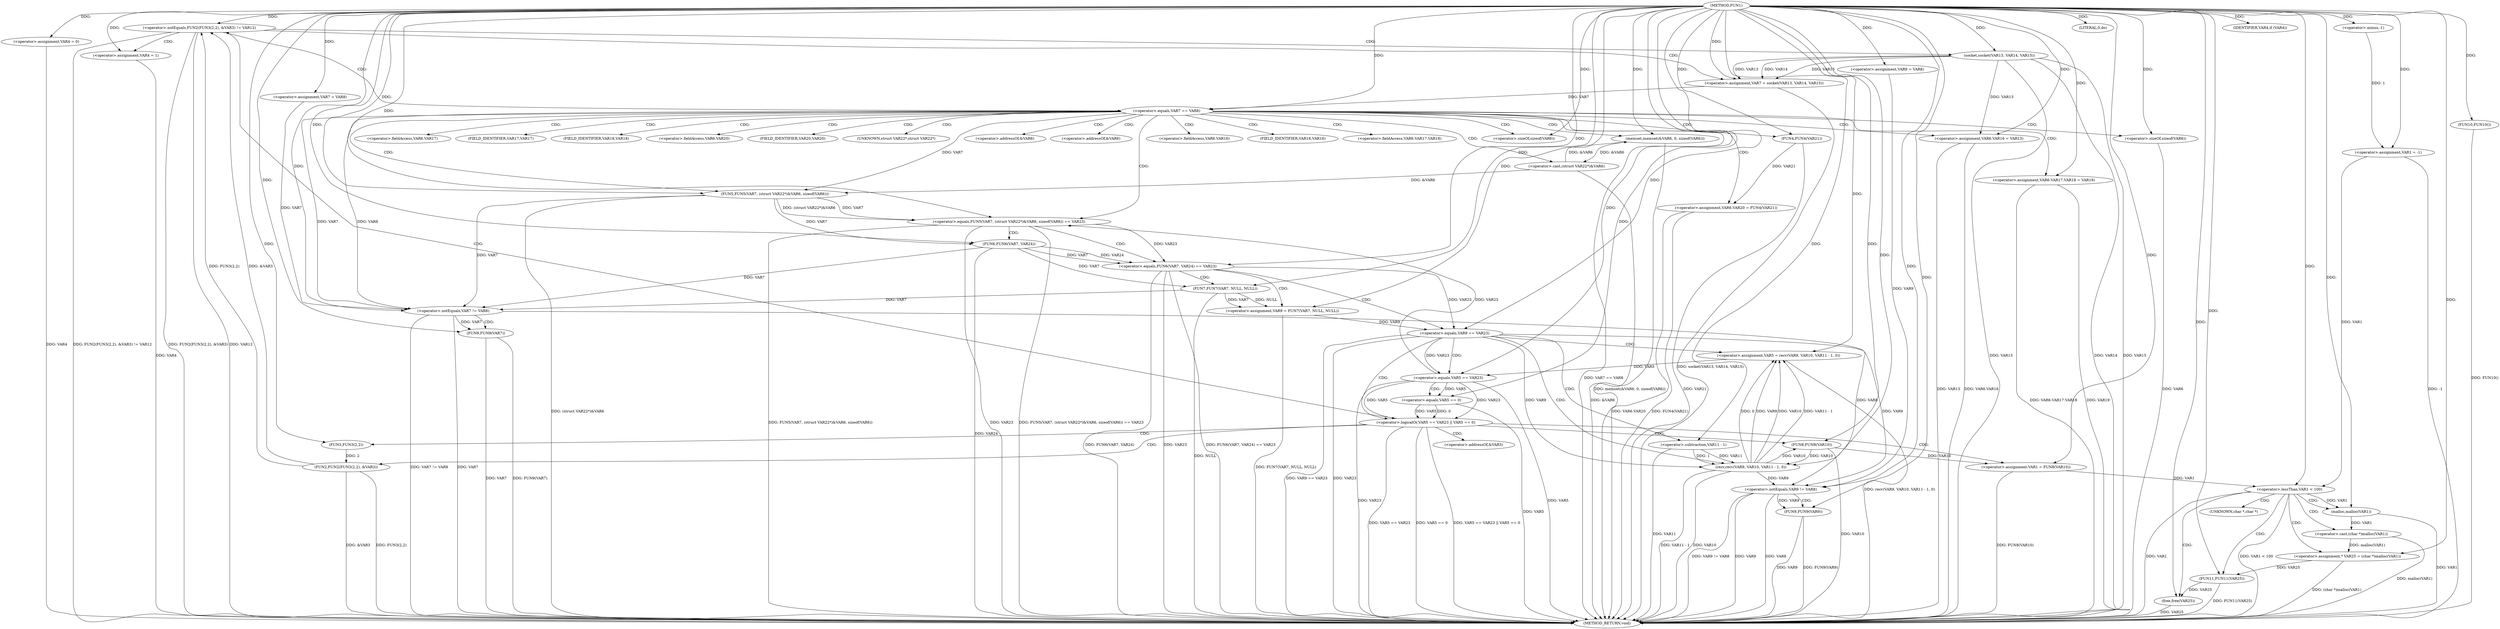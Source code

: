 digraph FUN1 {  
"1000100" [label = "(METHOD,FUN1)" ]
"1000267" [label = "(METHOD_RETURN,void)" ]
"1000103" [label = "(<operator>.assignment,VAR1 = -1)" ]
"1000105" [label = "(<operator>.minus,-1)" ]
"1000110" [label = "(<operator>.assignment,VAR4 = 0)" ]
"1000116" [label = "(<operator>.assignment,VAR7 = VAR8)" ]
"1000120" [label = "(<operator>.assignment,VAR9 = VAR8)" ]
"1000127" [label = "(<operator>.notEquals,FUN2(FUN3(2,2), &VAR3) != VAR12)" ]
"1000128" [label = "(FUN2,FUN2(FUN3(2,2), &VAR3))" ]
"1000129" [label = "(FUN3,FUN3(2,2))" ]
"1000137" [label = "(<operator>.assignment,VAR4 = 1)" ]
"1000140" [label = "(<operator>.assignment,VAR7 = socket(VAR13, VAR14, VAR15))" ]
"1000142" [label = "(socket,socket(VAR13, VAR14, VAR15))" ]
"1000147" [label = "(<operator>.equals,VAR7 == VAR8)" ]
"1000152" [label = "(memset,memset(&VAR6, 0, sizeof(VAR6)))" ]
"1000156" [label = "(<operator>.sizeOf,sizeof(VAR6))" ]
"1000158" [label = "(<operator>.assignment,VAR6.VAR16 = VAR13)" ]
"1000163" [label = "(<operator>.assignment,VAR6.VAR17.VAR18 = VAR19)" ]
"1000170" [label = "(<operator>.assignment,VAR6.VAR20 = FUN4(VAR21))" ]
"1000174" [label = "(FUN4,FUN4(VAR21))" ]
"1000177" [label = "(<operator>.equals,FUN5(VAR7, (struct VAR22*)&VAR6, sizeof(VAR6)) == VAR23)" ]
"1000178" [label = "(FUN5,FUN5(VAR7, (struct VAR22*)&VAR6, sizeof(VAR6)))" ]
"1000180" [label = "(<operator>.cast,(struct VAR22*)&VAR6)" ]
"1000184" [label = "(<operator>.sizeOf,sizeof(VAR6))" ]
"1000190" [label = "(<operator>.equals,FUN6(VAR7, VAR24) == VAR23)" ]
"1000191" [label = "(FUN6,FUN6(VAR7, VAR24))" ]
"1000197" [label = "(<operator>.assignment,VAR9 = FUN7(VAR7, NULL, NULL))" ]
"1000199" [label = "(FUN7,FUN7(VAR7, NULL, NULL))" ]
"1000204" [label = "(<operator>.equals,VAR9 == VAR23)" ]
"1000209" [label = "(<operator>.assignment,VAR5 = recv(VAR9, VAR10, VAR11 - 1, 0))" ]
"1000211" [label = "(recv,recv(VAR9, VAR10, VAR11 - 1, 0))" ]
"1000214" [label = "(<operator>.subtraction,VAR11 - 1)" ]
"1000219" [label = "(<operator>.logicalOr,VAR5 == VAR23 || VAR5 == 0)" ]
"1000220" [label = "(<operator>.equals,VAR5 == VAR23)" ]
"1000223" [label = "(<operator>.equals,VAR5 == 0)" ]
"1000228" [label = "(<operator>.assignment,VAR1 = FUN8(VAR10))" ]
"1000230" [label = "(FUN8,FUN8(VAR10))" ]
"1000232" [label = "(LITERAL,0,do)" ]
"1000234" [label = "(<operator>.notEquals,VAR7 != VAR8)" ]
"1000238" [label = "(FUN9,FUN9(VAR7))" ]
"1000241" [label = "(<operator>.notEquals,VAR9 != VAR8)" ]
"1000245" [label = "(FUN9,FUN9(VAR9))" ]
"1000248" [label = "(IDENTIFIER,VAR4,if (VAR4))" ]
"1000250" [label = "(FUN10,FUN10())" ]
"1000252" [label = "(<operator>.lessThan,VAR1 < 100)" ]
"1000257" [label = "(<operator>.assignment,* VAR25 = (char *)malloc(VAR1))" ]
"1000259" [label = "(<operator>.cast,(char *)malloc(VAR1))" ]
"1000261" [label = "(malloc,malloc(VAR1))" ]
"1000263" [label = "(FUN11,FUN11(VAR25))" ]
"1000265" [label = "(free,free(VAR25))" ]
"1000132" [label = "(<operator>.addressOf,&VAR3)" ]
"1000153" [label = "(<operator>.addressOf,&VAR6)" ]
"1000159" [label = "(<operator>.fieldAccess,VAR6.VAR16)" ]
"1000161" [label = "(FIELD_IDENTIFIER,VAR16,VAR16)" ]
"1000164" [label = "(<operator>.fieldAccess,VAR6.VAR17.VAR18)" ]
"1000165" [label = "(<operator>.fieldAccess,VAR6.VAR17)" ]
"1000167" [label = "(FIELD_IDENTIFIER,VAR17,VAR17)" ]
"1000168" [label = "(FIELD_IDENTIFIER,VAR18,VAR18)" ]
"1000171" [label = "(<operator>.fieldAccess,VAR6.VAR20)" ]
"1000173" [label = "(FIELD_IDENTIFIER,VAR20,VAR20)" ]
"1000181" [label = "(UNKNOWN,struct VAR22*,struct VAR22*)" ]
"1000182" [label = "(<operator>.addressOf,&VAR6)" ]
"1000260" [label = "(UNKNOWN,char *,char *)" ]
  "1000140" -> "1000267"  [ label = "DDG: socket(VAR13, VAR14, VAR15)"] 
  "1000184" -> "1000267"  [ label = "DDG: VAR6"] 
  "1000238" -> "1000267"  [ label = "DDG: VAR7"] 
  "1000220" -> "1000267"  [ label = "DDG: VAR23"] 
  "1000230" -> "1000267"  [ label = "DDG: VAR10"] 
  "1000261" -> "1000267"  [ label = "DDG: VAR1"] 
  "1000245" -> "1000267"  [ label = "DDG: FUN9(VAR9)"] 
  "1000180" -> "1000267"  [ label = "DDG: &VAR6"] 
  "1000257" -> "1000267"  [ label = "DDG: (char *)malloc(VAR1)"] 
  "1000177" -> "1000267"  [ label = "DDG: FUN5(VAR7, (struct VAR22*)&VAR6, sizeof(VAR6))"] 
  "1000158" -> "1000267"  [ label = "DDG: VAR6.VAR16"] 
  "1000163" -> "1000267"  [ label = "DDG: VAR6.VAR17.VAR18"] 
  "1000177" -> "1000267"  [ label = "DDG: VAR23"] 
  "1000220" -> "1000267"  [ label = "DDG: VAR5"] 
  "1000190" -> "1000267"  [ label = "DDG: VAR23"] 
  "1000199" -> "1000267"  [ label = "DDG: NULL"] 
  "1000219" -> "1000267"  [ label = "DDG: VAR5 == 0"] 
  "1000252" -> "1000267"  [ label = "DDG: VAR1"] 
  "1000163" -> "1000267"  [ label = "DDG: VAR19"] 
  "1000234" -> "1000267"  [ label = "DDG: VAR7"] 
  "1000190" -> "1000267"  [ label = "DDG: FUN6(VAR7, VAR24) == VAR23"] 
  "1000103" -> "1000267"  [ label = "DDG: -1"] 
  "1000219" -> "1000267"  [ label = "DDG: VAR5 == VAR23 || VAR5 == 0"] 
  "1000238" -> "1000267"  [ label = "DDG: FUN9(VAR7)"] 
  "1000211" -> "1000267"  [ label = "DDG: VAR11 - 1"] 
  "1000204" -> "1000267"  [ label = "DDG: VAR23"] 
  "1000128" -> "1000267"  [ label = "DDG: &VAR3"] 
  "1000152" -> "1000267"  [ label = "DDG: memset(&VAR6, 0, sizeof(VAR6))"] 
  "1000252" -> "1000267"  [ label = "DDG: VAR1 < 100"] 
  "1000128" -> "1000267"  [ label = "DDG: FUN3(2,2)"] 
  "1000142" -> "1000267"  [ label = "DDG: VAR14"] 
  "1000127" -> "1000267"  [ label = "DDG: VAR12"] 
  "1000190" -> "1000267"  [ label = "DDG: FUN6(VAR7, VAR24)"] 
  "1000263" -> "1000267"  [ label = "DDG: FUN11(VAR25)"] 
  "1000178" -> "1000267"  [ label = "DDG: (struct VAR22*)&VAR6"] 
  "1000127" -> "1000267"  [ label = "DDG: FUN2(FUN3(2,2), &VAR3) != VAR12"] 
  "1000265" -> "1000267"  [ label = "DDG: VAR25"] 
  "1000197" -> "1000267"  [ label = "DDG: FUN7(VAR7, NULL, NULL)"] 
  "1000211" -> "1000267"  [ label = "DDG: VAR10"] 
  "1000191" -> "1000267"  [ label = "DDG: VAR24"] 
  "1000209" -> "1000267"  [ label = "DDG: recv(VAR9, VAR10, VAR11 - 1, 0)"] 
  "1000234" -> "1000267"  [ label = "DDG: VAR7 != VAR8"] 
  "1000241" -> "1000267"  [ label = "DDG: VAR9"] 
  "1000142" -> "1000267"  [ label = "DDG: VAR15"] 
  "1000219" -> "1000267"  [ label = "DDG: VAR5 == VAR23"] 
  "1000170" -> "1000267"  [ label = "DDG: VAR6.VAR20"] 
  "1000142" -> "1000267"  [ label = "DDG: VAR13"] 
  "1000228" -> "1000267"  [ label = "DDG: FUN8(VAR10)"] 
  "1000214" -> "1000267"  [ label = "DDG: VAR11"] 
  "1000177" -> "1000267"  [ label = "DDG: FUN5(VAR7, (struct VAR22*)&VAR6, sizeof(VAR6)) == VAR23"] 
  "1000259" -> "1000267"  [ label = "DDG: malloc(VAR1)"] 
  "1000127" -> "1000267"  [ label = "DDG: FUN2(FUN3(2,2), &VAR3)"] 
  "1000250" -> "1000267"  [ label = "DDG: FUN10()"] 
  "1000137" -> "1000267"  [ label = "DDG: VAR4"] 
  "1000158" -> "1000267"  [ label = "DDG: VAR13"] 
  "1000245" -> "1000267"  [ label = "DDG: VAR9"] 
  "1000241" -> "1000267"  [ label = "DDG: VAR9 != VAR8"] 
  "1000147" -> "1000267"  [ label = "DDG: VAR7 == VAR8"] 
  "1000110" -> "1000267"  [ label = "DDG: VAR4"] 
  "1000170" -> "1000267"  [ label = "DDG: FUN4(VAR21)"] 
  "1000241" -> "1000267"  [ label = "DDG: VAR8"] 
  "1000174" -> "1000267"  [ label = "DDG: VAR21"] 
  "1000223" -> "1000267"  [ label = "DDG: VAR5"] 
  "1000204" -> "1000267"  [ label = "DDG: VAR9 == VAR23"] 
  "1000105" -> "1000103"  [ label = "DDG: 1"] 
  "1000100" -> "1000103"  [ label = "DDG: "] 
  "1000100" -> "1000105"  [ label = "DDG: "] 
  "1000100" -> "1000110"  [ label = "DDG: "] 
  "1000100" -> "1000116"  [ label = "DDG: "] 
  "1000100" -> "1000120"  [ label = "DDG: "] 
  "1000128" -> "1000127"  [ label = "DDG: FUN3(2,2)"] 
  "1000128" -> "1000127"  [ label = "DDG: &VAR3"] 
  "1000129" -> "1000128"  [ label = "DDG: 2"] 
  "1000100" -> "1000129"  [ label = "DDG: "] 
  "1000100" -> "1000127"  [ label = "DDG: "] 
  "1000100" -> "1000137"  [ label = "DDG: "] 
  "1000142" -> "1000140"  [ label = "DDG: VAR13"] 
  "1000142" -> "1000140"  [ label = "DDG: VAR14"] 
  "1000142" -> "1000140"  [ label = "DDG: VAR15"] 
  "1000100" -> "1000140"  [ label = "DDG: "] 
  "1000100" -> "1000142"  [ label = "DDG: "] 
  "1000140" -> "1000147"  [ label = "DDG: VAR7"] 
  "1000100" -> "1000147"  [ label = "DDG: "] 
  "1000180" -> "1000152"  [ label = "DDG: &VAR6"] 
  "1000100" -> "1000152"  [ label = "DDG: "] 
  "1000100" -> "1000156"  [ label = "DDG: "] 
  "1000142" -> "1000158"  [ label = "DDG: VAR13"] 
  "1000100" -> "1000158"  [ label = "DDG: "] 
  "1000100" -> "1000163"  [ label = "DDG: "] 
  "1000174" -> "1000170"  [ label = "DDG: VAR21"] 
  "1000100" -> "1000174"  [ label = "DDG: "] 
  "1000178" -> "1000177"  [ label = "DDG: VAR7"] 
  "1000178" -> "1000177"  [ label = "DDG: (struct VAR22*)&VAR6"] 
  "1000147" -> "1000178"  [ label = "DDG: VAR7"] 
  "1000100" -> "1000178"  [ label = "DDG: "] 
  "1000180" -> "1000178"  [ label = "DDG: &VAR6"] 
  "1000152" -> "1000180"  [ label = "DDG: &VAR6"] 
  "1000100" -> "1000184"  [ label = "DDG: "] 
  "1000220" -> "1000177"  [ label = "DDG: VAR23"] 
  "1000100" -> "1000177"  [ label = "DDG: "] 
  "1000191" -> "1000190"  [ label = "DDG: VAR7"] 
  "1000191" -> "1000190"  [ label = "DDG: VAR24"] 
  "1000178" -> "1000191"  [ label = "DDG: VAR7"] 
  "1000100" -> "1000191"  [ label = "DDG: "] 
  "1000177" -> "1000190"  [ label = "DDG: VAR23"] 
  "1000100" -> "1000190"  [ label = "DDG: "] 
  "1000199" -> "1000197"  [ label = "DDG: VAR7"] 
  "1000199" -> "1000197"  [ label = "DDG: NULL"] 
  "1000100" -> "1000197"  [ label = "DDG: "] 
  "1000191" -> "1000199"  [ label = "DDG: VAR7"] 
  "1000100" -> "1000199"  [ label = "DDG: "] 
  "1000197" -> "1000204"  [ label = "DDG: VAR9"] 
  "1000100" -> "1000204"  [ label = "DDG: "] 
  "1000190" -> "1000204"  [ label = "DDG: VAR23"] 
  "1000211" -> "1000209"  [ label = "DDG: VAR9"] 
  "1000211" -> "1000209"  [ label = "DDG: VAR10"] 
  "1000211" -> "1000209"  [ label = "DDG: VAR11 - 1"] 
  "1000211" -> "1000209"  [ label = "DDG: 0"] 
  "1000100" -> "1000209"  [ label = "DDG: "] 
  "1000204" -> "1000211"  [ label = "DDG: VAR9"] 
  "1000100" -> "1000211"  [ label = "DDG: "] 
  "1000230" -> "1000211"  [ label = "DDG: VAR10"] 
  "1000214" -> "1000211"  [ label = "DDG: VAR11"] 
  "1000214" -> "1000211"  [ label = "DDG: 1"] 
  "1000100" -> "1000214"  [ label = "DDG: "] 
  "1000220" -> "1000219"  [ label = "DDG: VAR5"] 
  "1000220" -> "1000219"  [ label = "DDG: VAR23"] 
  "1000209" -> "1000220"  [ label = "DDG: VAR5"] 
  "1000100" -> "1000220"  [ label = "DDG: "] 
  "1000204" -> "1000220"  [ label = "DDG: VAR23"] 
  "1000223" -> "1000219"  [ label = "DDG: VAR5"] 
  "1000223" -> "1000219"  [ label = "DDG: 0"] 
  "1000220" -> "1000223"  [ label = "DDG: VAR5"] 
  "1000100" -> "1000223"  [ label = "DDG: "] 
  "1000230" -> "1000228"  [ label = "DDG: VAR10"] 
  "1000100" -> "1000228"  [ label = "DDG: "] 
  "1000211" -> "1000230"  [ label = "DDG: VAR10"] 
  "1000100" -> "1000230"  [ label = "DDG: "] 
  "1000100" -> "1000232"  [ label = "DDG: "] 
  "1000116" -> "1000234"  [ label = "DDG: VAR7"] 
  "1000199" -> "1000234"  [ label = "DDG: VAR7"] 
  "1000178" -> "1000234"  [ label = "DDG: VAR7"] 
  "1000147" -> "1000234"  [ label = "DDG: VAR7"] 
  "1000191" -> "1000234"  [ label = "DDG: VAR7"] 
  "1000100" -> "1000234"  [ label = "DDG: "] 
  "1000147" -> "1000234"  [ label = "DDG: VAR8"] 
  "1000234" -> "1000238"  [ label = "DDG: VAR7"] 
  "1000100" -> "1000238"  [ label = "DDG: "] 
  "1000120" -> "1000241"  [ label = "DDG: VAR9"] 
  "1000211" -> "1000241"  [ label = "DDG: VAR9"] 
  "1000204" -> "1000241"  [ label = "DDG: VAR9"] 
  "1000100" -> "1000241"  [ label = "DDG: "] 
  "1000234" -> "1000241"  [ label = "DDG: VAR8"] 
  "1000241" -> "1000245"  [ label = "DDG: VAR9"] 
  "1000100" -> "1000245"  [ label = "DDG: "] 
  "1000100" -> "1000248"  [ label = "DDG: "] 
  "1000100" -> "1000250"  [ label = "DDG: "] 
  "1000103" -> "1000252"  [ label = "DDG: VAR1"] 
  "1000228" -> "1000252"  [ label = "DDG: VAR1"] 
  "1000100" -> "1000252"  [ label = "DDG: "] 
  "1000259" -> "1000257"  [ label = "DDG: malloc(VAR1)"] 
  "1000100" -> "1000257"  [ label = "DDG: "] 
  "1000261" -> "1000259"  [ label = "DDG: VAR1"] 
  "1000252" -> "1000261"  [ label = "DDG: VAR1"] 
  "1000100" -> "1000261"  [ label = "DDG: "] 
  "1000257" -> "1000263"  [ label = "DDG: VAR25"] 
  "1000100" -> "1000263"  [ label = "DDG: "] 
  "1000263" -> "1000265"  [ label = "DDG: VAR25"] 
  "1000100" -> "1000265"  [ label = "DDG: "] 
  "1000127" -> "1000142"  [ label = "CDG: "] 
  "1000127" -> "1000137"  [ label = "CDG: "] 
  "1000127" -> "1000147"  [ label = "CDG: "] 
  "1000127" -> "1000140"  [ label = "CDG: "] 
  "1000147" -> "1000164"  [ label = "CDG: "] 
  "1000147" -> "1000174"  [ label = "CDG: "] 
  "1000147" -> "1000156"  [ label = "CDG: "] 
  "1000147" -> "1000161"  [ label = "CDG: "] 
  "1000147" -> "1000182"  [ label = "CDG: "] 
  "1000147" -> "1000180"  [ label = "CDG: "] 
  "1000147" -> "1000165"  [ label = "CDG: "] 
  "1000147" -> "1000167"  [ label = "CDG: "] 
  "1000147" -> "1000153"  [ label = "CDG: "] 
  "1000147" -> "1000152"  [ label = "CDG: "] 
  "1000147" -> "1000163"  [ label = "CDG: "] 
  "1000147" -> "1000168"  [ label = "CDG: "] 
  "1000147" -> "1000178"  [ label = "CDG: "] 
  "1000147" -> "1000159"  [ label = "CDG: "] 
  "1000147" -> "1000173"  [ label = "CDG: "] 
  "1000147" -> "1000158"  [ label = "CDG: "] 
  "1000147" -> "1000170"  [ label = "CDG: "] 
  "1000147" -> "1000171"  [ label = "CDG: "] 
  "1000147" -> "1000184"  [ label = "CDG: "] 
  "1000147" -> "1000177"  [ label = "CDG: "] 
  "1000147" -> "1000181"  [ label = "CDG: "] 
  "1000177" -> "1000191"  [ label = "CDG: "] 
  "1000177" -> "1000190"  [ label = "CDG: "] 
  "1000190" -> "1000199"  [ label = "CDG: "] 
  "1000190" -> "1000197"  [ label = "CDG: "] 
  "1000190" -> "1000204"  [ label = "CDG: "] 
  "1000204" -> "1000211"  [ label = "CDG: "] 
  "1000204" -> "1000219"  [ label = "CDG: "] 
  "1000204" -> "1000220"  [ label = "CDG: "] 
  "1000204" -> "1000214"  [ label = "CDG: "] 
  "1000204" -> "1000209"  [ label = "CDG: "] 
  "1000219" -> "1000230"  [ label = "CDG: "] 
  "1000219" -> "1000228"  [ label = "CDG: "] 
  "1000219" -> "1000127"  [ label = "CDG: "] 
  "1000219" -> "1000128"  [ label = "CDG: "] 
  "1000219" -> "1000132"  [ label = "CDG: "] 
  "1000219" -> "1000129"  [ label = "CDG: "] 
  "1000220" -> "1000223"  [ label = "CDG: "] 
  "1000234" -> "1000238"  [ label = "CDG: "] 
  "1000241" -> "1000245"  [ label = "CDG: "] 
  "1000252" -> "1000260"  [ label = "CDG: "] 
  "1000252" -> "1000259"  [ label = "CDG: "] 
  "1000252" -> "1000261"  [ label = "CDG: "] 
  "1000252" -> "1000265"  [ label = "CDG: "] 
  "1000252" -> "1000263"  [ label = "CDG: "] 
  "1000252" -> "1000257"  [ label = "CDG: "] 
}
